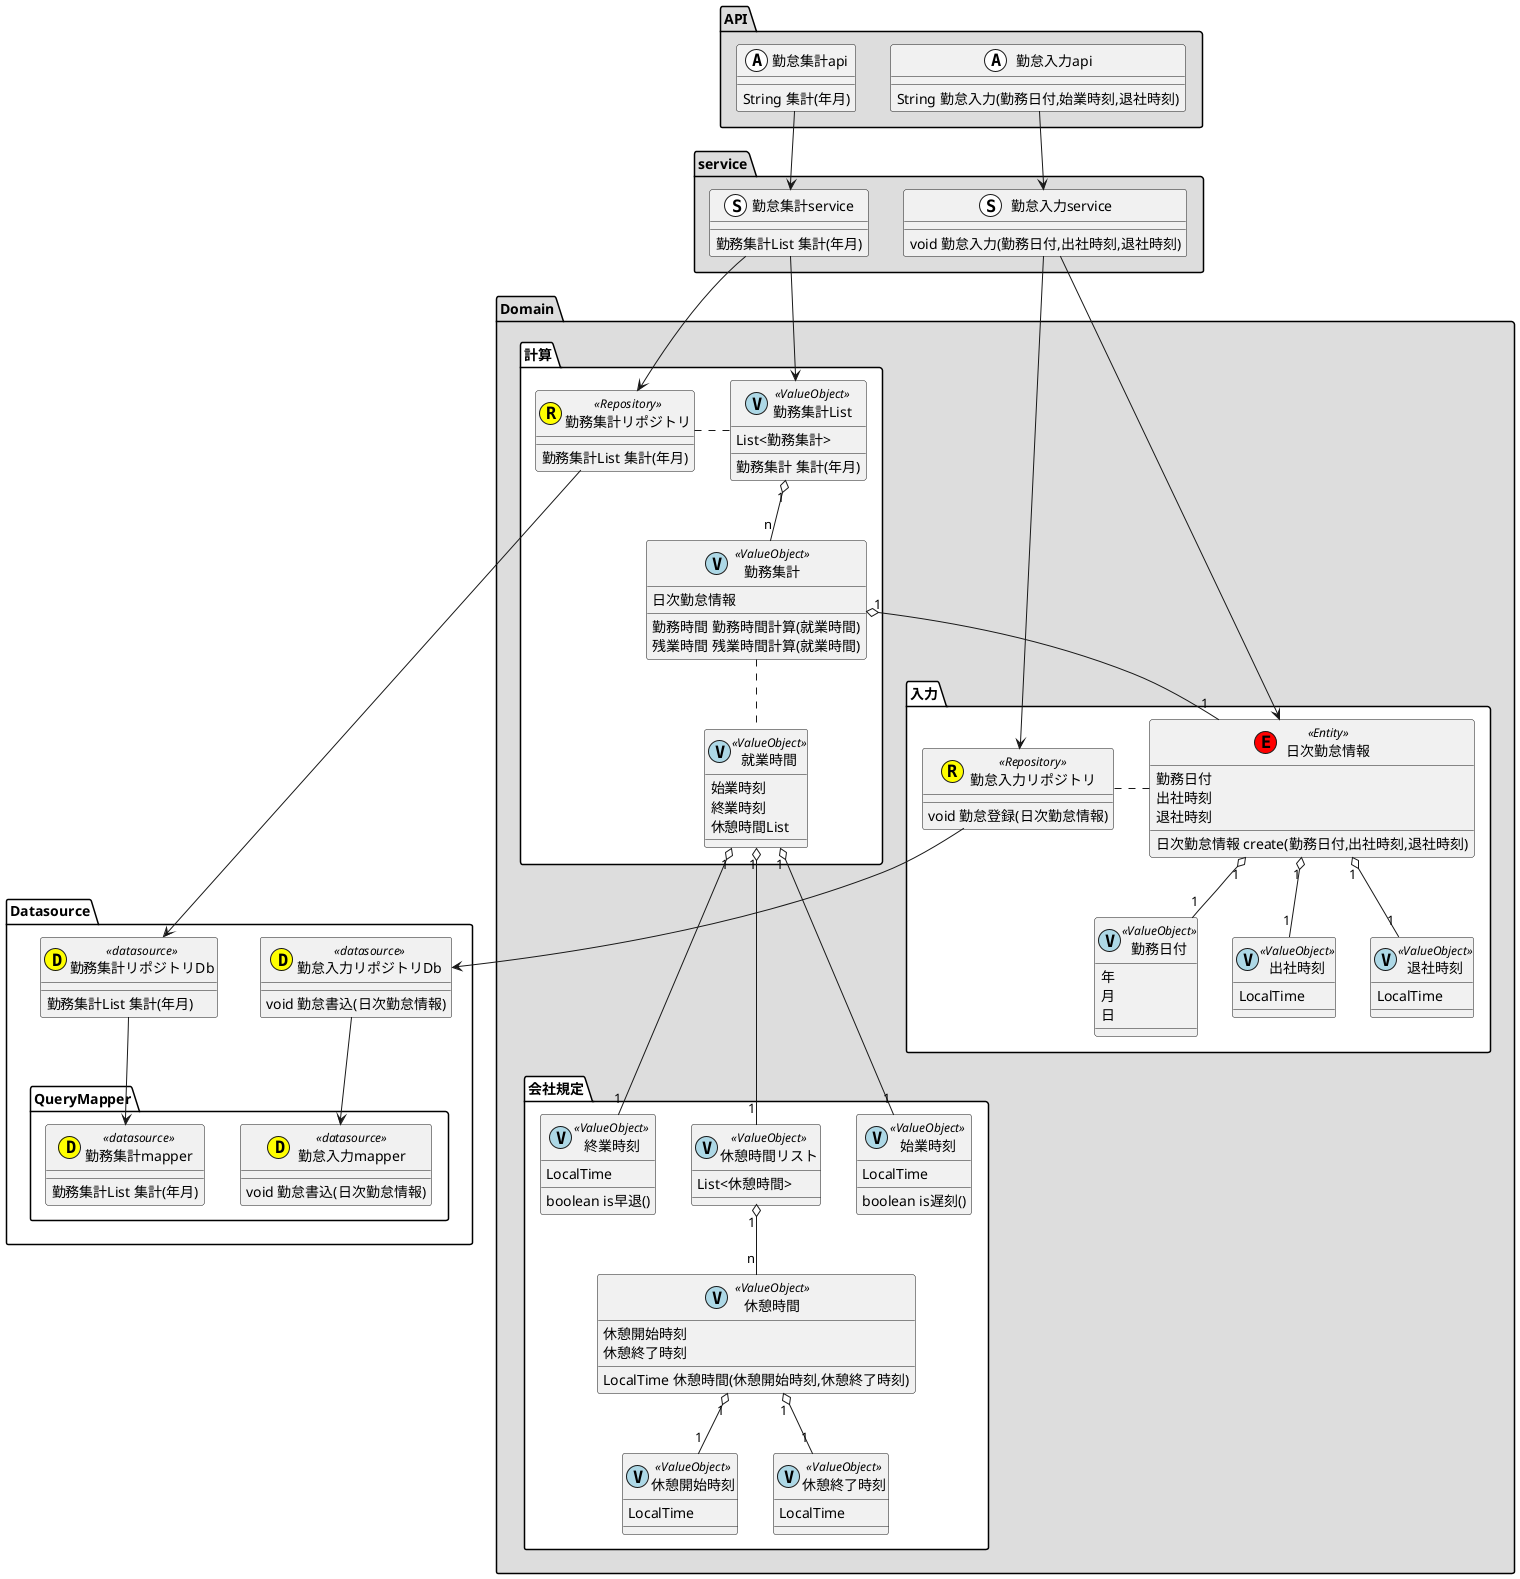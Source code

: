 @startuml

package "API" #DDDDDD{
    class 勤怠入力api<<(A,white)>>{
            String 勤怠入力(勤務日付,始業時刻,退社時刻)
    }
    class 勤怠集計api<<(A,white)>>{
            String 集計(年月)
    }
}

package "service" #DDDDDD{
    勤怠入力api --> 勤怠入力service
    勤怠集計api --> 勤怠集計service

    class 勤怠集計service<<(S,white)>>{
        勤務集計List 集計(年月)

    }
    class 勤怠入力service<<(S,white)>>{
        void 勤怠入力(勤務日付,出社時刻,退社時刻)
    }
}



package "Domain" #DDDDDD{

       package "計算" #white{
            勤怠集計service --> 勤務集計リポジトリ
            勤怠集計service --> 勤務集計List
            勤務集計List "1" o-- "n" 勤務集計
            勤務集計  ..  就業時間
            勤務集計リポジトリ . 勤務集計List


            class 勤務集計リポジトリ<<(R,yellow)Repository>>{
                勤務集計List 集計(年月)

            }
            class 勤務集計List<< (V,lightblue) ValueObject >> {
                List<勤務集計>
                勤務集計 集計(年月)
            }

            class 就業時間<< (V,lightblue) ValueObject >> {
                始業時刻
                終業時刻
                休憩時間List
            }
            class 勤務集計<< (V,lightblue) ValueObject >> {
                日次勤怠情報
                勤務時間 勤務時間計算(就業時間)
                残業時間 残業時間計算(就業時間)
            }
       }

       package "入力" #white{

          勤怠入力service --> 勤怠入力リポジトリ
          勤怠入力service --> 日次勤怠情報
          日次勤怠情報 . 勤怠入力リポジトリ

          日次勤怠情報 "1" o-- "1" 勤務日付
          日次勤怠情報 "1" o-- "1" 出社時刻
          日次勤怠情報 "1" o-- "1" 退社時刻
          勤務集計 "1" o-- "1" 日次勤怠情報

            class 勤怠入力リポジトリ<<(R,yellow)Repository>>{
                   void 勤怠登録(日次勤怠情報)
            }
            class 日次勤怠情報<<(E,red)Entity>>{
                勤務日付
                出社時刻
                退社時刻
                日次勤怠情報 create(勤務日付,出社時刻,退社時刻)
            }
            class 勤務日付<< (V,lightblue) ValueObject >>{
                年
                月
                日
            }
            class 出社時刻<< (V,lightblue) ValueObject >>{
                LocalTime
            }
            class 退社時刻<< (V,lightblue) ValueObject >>{
                LocalTime
            }

       }

       package "会社規定" #white{

            class 始業時刻<< (V,lightblue) ValueObject >>{
                LocalTime
                boolean is遅刻()
            }
            class 終業時刻<< (V,lightblue) ValueObject >>{
                 LocalTime
                 boolean is早退()
             }
             class 休憩時間リスト<< (V,lightblue) ValueObject >>{
                 List<休憩時間>
             }
            class 休憩時間<< (V,lightblue) ValueObject >>{
                休憩開始時刻
                休憩終了時刻
                LocalTime 休憩時間(休憩開始時刻,休憩終了時刻)
            }
            class 休憩開始時刻<< (V,lightblue) ValueObject >>{
                LocalTime
            }
            class 休憩終了時刻<< (V,lightblue) ValueObject >>{
                LocalTime
            }
            就業時間 "1" o--- "1" 休憩時間リスト
            就業時間 "1" o-- "1" 終業時刻
            就業時間 "1" o-- "1" 始業時刻
            休憩時間リスト "1" o-- "n" 休憩時間
            休憩時間 "1" o-- "1"休憩開始時刻
            休憩時間 "1" o-- "1"休憩終了時刻
       }
}
package "Datasource" #white{
    勤怠入力リポジトリ-->勤怠入力リポジトリDb
    勤務集計リポジトリ-->勤務集計リポジトリDb

    class 勤怠入力リポジトリDb<<(D,yellow)datasource>>{
        void 勤怠書込(日次勤怠情報)
    }
    class 勤務集計リポジトリDb<<(D,yellow)datasource>>{
        勤務集計List 集計(年月)

    }
    package "QueryMapper" #white{
        class 勤怠入力mapper<<(D,yellow)datasource>>{
            void 勤怠書込(日次勤怠情報)
        }
        class 勤務集計mapper<<(D,yellow)datasource>>{
           勤務集計List 集計(年月)

        }
        勤怠入力リポジトリDb --> 勤怠入力mapper
        勤務集計リポジトリDb --> 勤務集計mapper
    }
}



@enduml